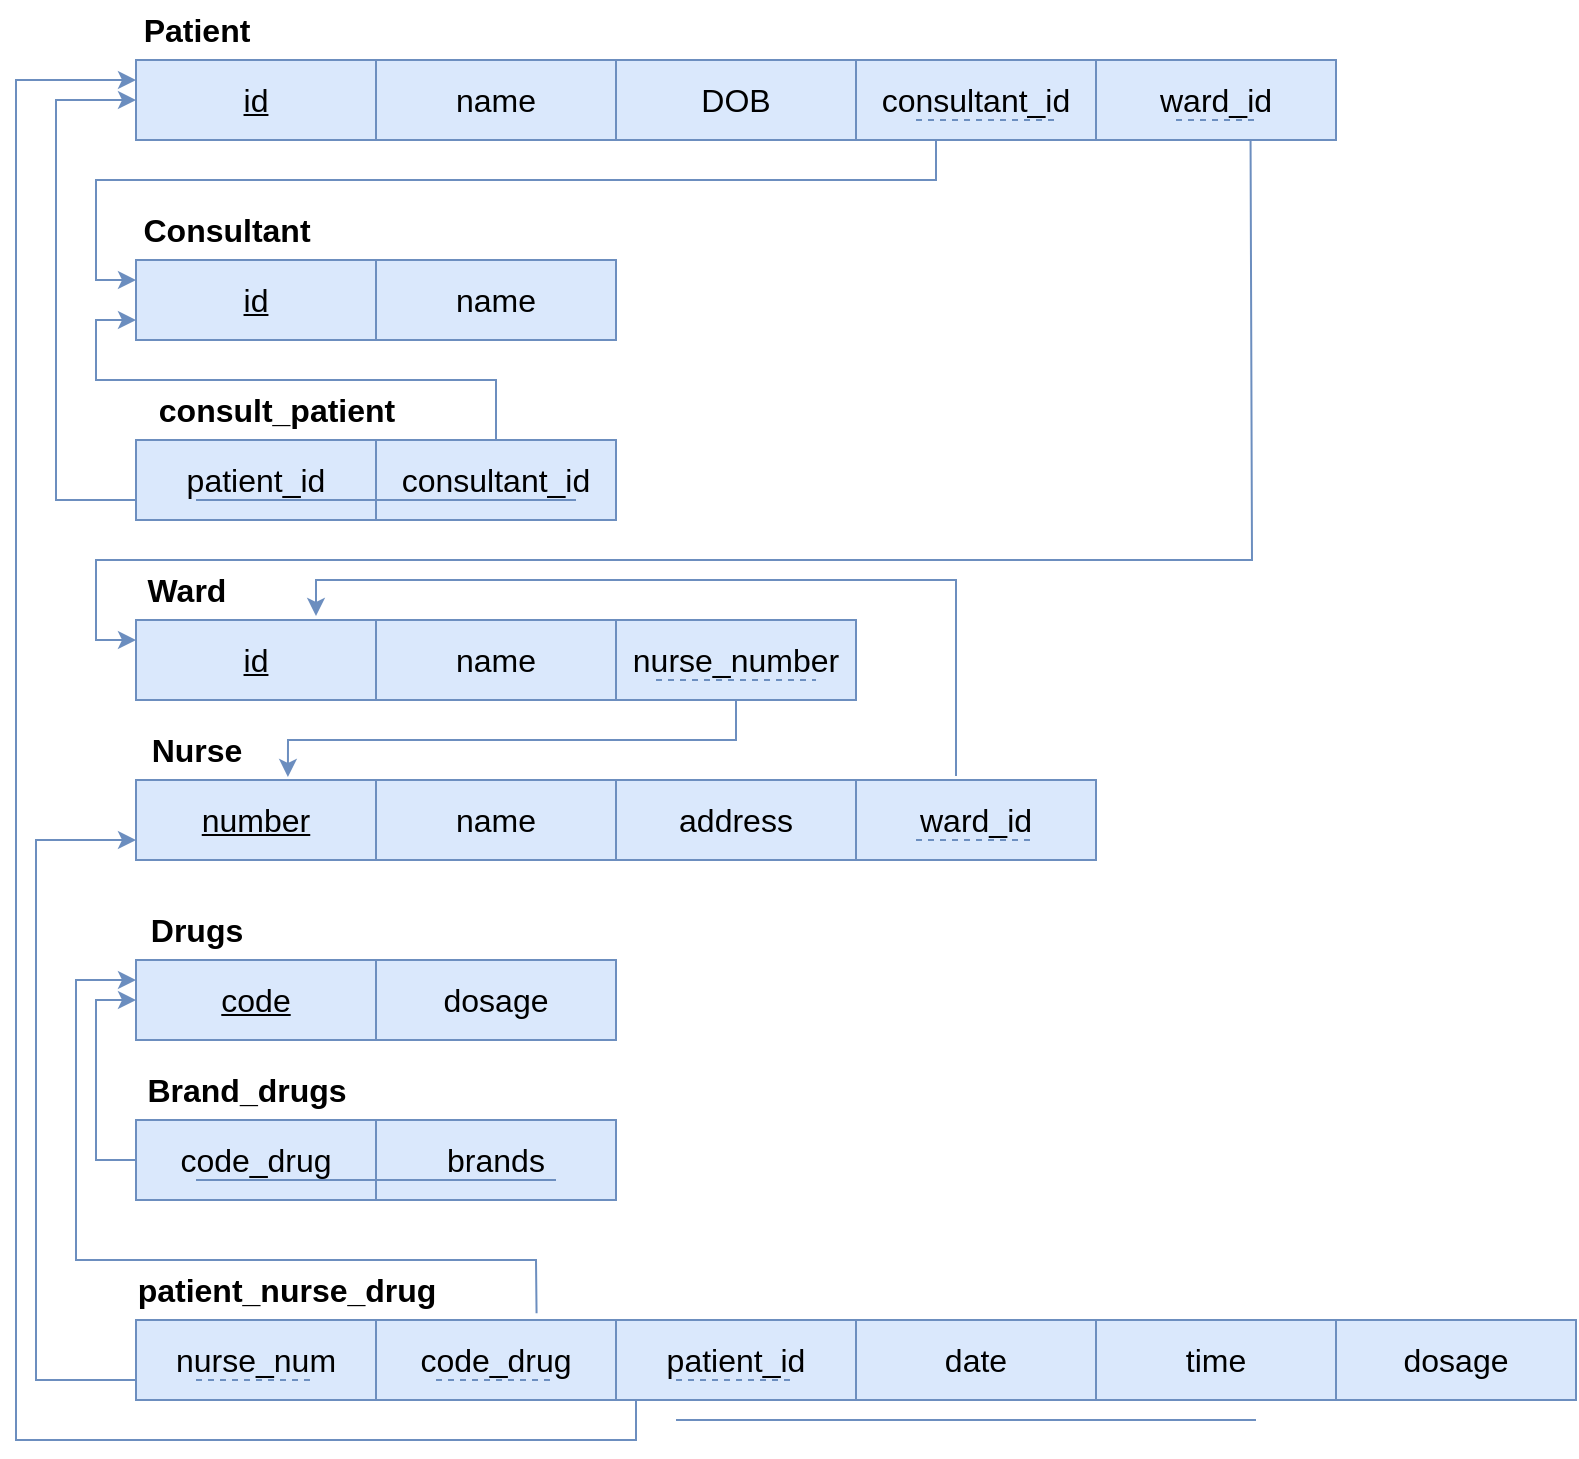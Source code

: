 <mxfile version="21.6.6" type="github">
  <diagram name="Page-1" id="HtAcLtHkczY1ligh3v8u">
    <mxGraphModel dx="792" dy="434" grid="1" gridSize="10" guides="1" tooltips="1" connect="1" arrows="1" fold="1" page="1" pageScale="1" pageWidth="850" pageHeight="1100" math="0" shadow="0">
      <root>
        <mxCell id="0" />
        <mxCell id="1" parent="0" />
        <mxCell id="D4kg9GQ3rnB8IfPSsO16-1" value="&lt;u style=&quot;font-size: 16px;&quot;&gt;id&lt;/u&gt;" style="rounded=0;whiteSpace=wrap;html=1;fillColor=#dae8fc;strokeColor=#6c8ebf;fontSize=16;" parent="1" vertex="1">
          <mxGeometry x="120" y="80" width="120" height="40" as="geometry" />
        </mxCell>
        <mxCell id="D4kg9GQ3rnB8IfPSsO16-2" value="name" style="rounded=0;whiteSpace=wrap;html=1;fillColor=#dae8fc;strokeColor=#6c8ebf;fontSize=16;" parent="1" vertex="1">
          <mxGeometry x="240" y="80" width="120" height="40" as="geometry" />
        </mxCell>
        <mxCell id="D4kg9GQ3rnB8IfPSsO16-3" value="Patient" style="text;html=1;align=center;verticalAlign=middle;resizable=0;points=[];autosize=1;fontSize=16;fontStyle=1" parent="1" vertex="1">
          <mxGeometry x="110" y="50" width="80" height="30" as="geometry" />
        </mxCell>
        <mxCell id="D4kg9GQ3rnB8IfPSsO16-4" value="DOB" style="rounded=0;whiteSpace=wrap;html=1;fillColor=#dae8fc;strokeColor=#6c8ebf;fontSize=16;" parent="1" vertex="1">
          <mxGeometry x="360" y="80" width="120" height="40" as="geometry" />
        </mxCell>
        <mxCell id="D4kg9GQ3rnB8IfPSsO16-5" value="&lt;u style=&quot;font-size: 16px;&quot;&gt;id&lt;/u&gt;" style="rounded=0;whiteSpace=wrap;html=1;fillColor=#dae8fc;strokeColor=#6c8ebf;fontSize=16;" parent="1" vertex="1">
          <mxGeometry x="120" y="180" width="120" height="40" as="geometry" />
        </mxCell>
        <mxCell id="D4kg9GQ3rnB8IfPSsO16-6" value="name" style="rounded=0;whiteSpace=wrap;html=1;fillColor=#dae8fc;strokeColor=#6c8ebf;fontSize=16;" parent="1" vertex="1">
          <mxGeometry x="240" y="180" width="120" height="40" as="geometry" />
        </mxCell>
        <mxCell id="D4kg9GQ3rnB8IfPSsO16-7" value="Consultant" style="text;html=1;align=center;verticalAlign=middle;resizable=0;points=[];autosize=1;fontSize=16;fontStyle=1" parent="1" vertex="1">
          <mxGeometry x="110" y="150" width="110" height="30" as="geometry" />
        </mxCell>
        <mxCell id="D4kg9GQ3rnB8IfPSsO16-9" value="patient_id" style="rounded=0;whiteSpace=wrap;html=1;fillColor=#dae8fc;strokeColor=#6c8ebf;fontSize=16;" parent="1" vertex="1">
          <mxGeometry x="120" y="270" width="120" height="40" as="geometry" />
        </mxCell>
        <mxCell id="D4kg9GQ3rnB8IfPSsO16-10" value="consultant_id" style="rounded=0;whiteSpace=wrap;html=1;fillColor=#dae8fc;strokeColor=#6c8ebf;fontSize=16;" parent="1" vertex="1">
          <mxGeometry x="240" y="270" width="120" height="40" as="geometry" />
        </mxCell>
        <mxCell id="D4kg9GQ3rnB8IfPSsO16-11" value="consult_patient" style="text;html=1;align=center;verticalAlign=middle;resizable=0;points=[];autosize=1;fontSize=16;fontStyle=1" parent="1" vertex="1">
          <mxGeometry x="120" y="240" width="140" height="30" as="geometry" />
        </mxCell>
        <mxCell id="D4kg9GQ3rnB8IfPSsO16-12" value="" style="endArrow=none;html=1;rounded=0;fillColor=#dae8fc;strokeColor=#6c8ebf;fontSize=16;" parent="1" edge="1">
          <mxGeometry width="50" height="50" relative="1" as="geometry">
            <mxPoint x="150" y="300" as="sourcePoint" />
            <mxPoint x="340" y="300" as="targetPoint" />
          </mxGeometry>
        </mxCell>
        <mxCell id="D4kg9GQ3rnB8IfPSsO16-13" value="consultant_id" style="rounded=0;whiteSpace=wrap;html=1;fillColor=#dae8fc;strokeColor=#6c8ebf;fontSize=16;" parent="1" vertex="1">
          <mxGeometry x="480" y="80" width="120" height="40" as="geometry" />
        </mxCell>
        <mxCell id="D4kg9GQ3rnB8IfPSsO16-14" value="" style="endArrow=none;dashed=1;html=1;rounded=0;fillColor=#dae8fc;strokeColor=#6c8ebf;fontSize=16;" parent="1" edge="1">
          <mxGeometry width="50" height="50" relative="1" as="geometry">
            <mxPoint x="510" y="110" as="sourcePoint" />
            <mxPoint x="580" y="110" as="targetPoint" />
          </mxGeometry>
        </mxCell>
        <mxCell id="D4kg9GQ3rnB8IfPSsO16-15" value="" style="endArrow=classic;html=1;rounded=0;fillColor=#dae8fc;strokeColor=#6c8ebf;fontSize=16;entryX=0;entryY=0.25;entryDx=0;entryDy=0;" parent="1" edge="1" target="D4kg9GQ3rnB8IfPSsO16-5">
          <mxGeometry width="50" height="50" relative="1" as="geometry">
            <mxPoint x="520" y="120" as="sourcePoint" />
            <mxPoint x="200" y="180" as="targetPoint" />
            <Array as="points">
              <mxPoint x="520" y="140" />
              <mxPoint x="100" y="140" />
              <mxPoint x="100" y="190" />
            </Array>
          </mxGeometry>
        </mxCell>
        <mxCell id="D4kg9GQ3rnB8IfPSsO16-16" value="" style="endArrow=classic;html=1;rounded=0;exitX=0;exitY=0.75;exitDx=0;exitDy=0;entryX=0;entryY=0.5;entryDx=0;entryDy=0;fillColor=#dae8fc;strokeColor=#6c8ebf;fontSize=16;" parent="1" source="D4kg9GQ3rnB8IfPSsO16-9" target="D4kg9GQ3rnB8IfPSsO16-1" edge="1">
          <mxGeometry width="50" height="50" relative="1" as="geometry">
            <mxPoint x="40" y="290" as="sourcePoint" />
            <mxPoint x="90" y="240" as="targetPoint" />
            <Array as="points">
              <mxPoint x="80" y="300" />
              <mxPoint x="80" y="100" />
            </Array>
          </mxGeometry>
        </mxCell>
        <mxCell id="D4kg9GQ3rnB8IfPSsO16-17" value="" style="endArrow=classic;html=1;rounded=0;fillColor=#dae8fc;strokeColor=#6c8ebf;fontSize=16;exitX=0.5;exitY=0;exitDx=0;exitDy=0;entryX=0;entryY=0.75;entryDx=0;entryDy=0;" parent="1" edge="1" target="D4kg9GQ3rnB8IfPSsO16-5" source="D4kg9GQ3rnB8IfPSsO16-10">
          <mxGeometry width="50" height="50" relative="1" as="geometry">
            <mxPoint x="175" y="240" as="sourcePoint" />
            <mxPoint x="117" y="190" as="targetPoint" />
            <Array as="points">
              <mxPoint x="300" y="240" />
              <mxPoint x="100" y="240" />
              <mxPoint x="100" y="210" />
            </Array>
          </mxGeometry>
        </mxCell>
        <mxCell id="D4kg9GQ3rnB8IfPSsO16-18" value="&lt;u style=&quot;font-size: 16px;&quot;&gt;id&lt;/u&gt;" style="rounded=0;whiteSpace=wrap;html=1;fillColor=#dae8fc;strokeColor=#6c8ebf;fontSize=16;" parent="1" vertex="1">
          <mxGeometry x="120" y="360" width="120" height="40" as="geometry" />
        </mxCell>
        <mxCell id="D4kg9GQ3rnB8IfPSsO16-19" value="Ward" style="text;html=1;align=center;verticalAlign=middle;resizable=0;points=[];autosize=1;fontSize=16;fontStyle=1" parent="1" vertex="1">
          <mxGeometry x="115" y="330" width="60" height="30" as="geometry" />
        </mxCell>
        <mxCell id="D4kg9GQ3rnB8IfPSsO16-20" value="name" style="rounded=0;whiteSpace=wrap;html=1;fillColor=#dae8fc;strokeColor=#6c8ebf;fontSize=16;" parent="1" vertex="1">
          <mxGeometry x="240" y="360" width="120" height="40" as="geometry" />
        </mxCell>
        <mxCell id="D4kg9GQ3rnB8IfPSsO16-22" value="ward_id" style="rounded=0;whiteSpace=wrap;html=1;fillColor=#dae8fc;strokeColor=#6c8ebf;fontSize=16;" parent="1" vertex="1">
          <mxGeometry x="600" y="80" width="120" height="40" as="geometry" />
        </mxCell>
        <mxCell id="D4kg9GQ3rnB8IfPSsO16-23" value="" style="endArrow=none;dashed=1;html=1;rounded=0;fillColor=#dae8fc;strokeColor=#6c8ebf;fontSize=16;" parent="1" edge="1">
          <mxGeometry width="50" height="50" relative="1" as="geometry">
            <mxPoint x="640" y="110" as="sourcePoint" />
            <mxPoint x="680" y="110" as="targetPoint" />
          </mxGeometry>
        </mxCell>
        <mxCell id="D4kg9GQ3rnB8IfPSsO16-24" value="" style="endArrow=classic;html=1;rounded=0;exitX=0.644;exitY=0.994;exitDx=0;exitDy=0;exitPerimeter=0;entryX=0;entryY=0.25;entryDx=0;entryDy=0;fillColor=#dae8fc;strokeColor=#6c8ebf;fontSize=16;" parent="1" source="D4kg9GQ3rnB8IfPSsO16-22" target="D4kg9GQ3rnB8IfPSsO16-18" edge="1">
          <mxGeometry width="50" height="50" relative="1" as="geometry">
            <mxPoint x="570" y="250" as="sourcePoint" />
            <mxPoint x="620" y="200" as="targetPoint" />
            <Array as="points">
              <mxPoint x="678" y="330" />
              <mxPoint x="100" y="330" />
              <mxPoint x="100" y="370" />
            </Array>
          </mxGeometry>
        </mxCell>
        <mxCell id="D4kg9GQ3rnB8IfPSsO16-25" value="&lt;u style=&quot;font-size: 16px;&quot;&gt;number&lt;/u&gt;" style="rounded=0;whiteSpace=wrap;html=1;fillColor=#dae8fc;strokeColor=#6c8ebf;fontSize=16;" parent="1" vertex="1">
          <mxGeometry x="120" y="440" width="120" height="40" as="geometry" />
        </mxCell>
        <mxCell id="D4kg9GQ3rnB8IfPSsO16-27" value="Nurse" style="text;html=1;align=center;verticalAlign=middle;resizable=0;points=[];autosize=1;fontSize=16;fontStyle=1" parent="1" vertex="1">
          <mxGeometry x="115" y="410" width="70" height="30" as="geometry" />
        </mxCell>
        <mxCell id="D4kg9GQ3rnB8IfPSsO16-28" value="name" style="rounded=0;whiteSpace=wrap;html=1;fillColor=#dae8fc;strokeColor=#6c8ebf;fontSize=16;" parent="1" vertex="1">
          <mxGeometry x="240" y="440" width="120" height="40" as="geometry" />
        </mxCell>
        <mxCell id="D4kg9GQ3rnB8IfPSsO16-29" value="address" style="rounded=0;whiteSpace=wrap;html=1;fillColor=#dae8fc;strokeColor=#6c8ebf;fontSize=16;" parent="1" vertex="1">
          <mxGeometry x="360" y="440" width="120" height="40" as="geometry" />
        </mxCell>
        <mxCell id="D4kg9GQ3rnB8IfPSsO16-30" value="ward_id" style="rounded=0;whiteSpace=wrap;html=1;fillColor=#dae8fc;strokeColor=#6c8ebf;fontSize=16;" parent="1" vertex="1">
          <mxGeometry x="480" y="440" width="120" height="40" as="geometry" />
        </mxCell>
        <mxCell id="D4kg9GQ3rnB8IfPSsO16-31" value="nurse_number" style="rounded=0;whiteSpace=wrap;html=1;fillColor=#dae8fc;strokeColor=#6c8ebf;fontSize=16;" parent="1" vertex="1">
          <mxGeometry x="360" y="360" width="120" height="40" as="geometry" />
        </mxCell>
        <mxCell id="D4kg9GQ3rnB8IfPSsO16-32" value="" style="endArrow=none;dashed=1;html=1;rounded=0;fillColor=#dae8fc;strokeColor=#6c8ebf;fontSize=16;" parent="1" edge="1">
          <mxGeometry width="50" height="50" relative="1" as="geometry">
            <mxPoint x="380" y="390" as="sourcePoint" />
            <mxPoint x="460" y="390" as="targetPoint" />
          </mxGeometry>
        </mxCell>
        <mxCell id="D4kg9GQ3rnB8IfPSsO16-33" value="" style="endArrow=classic;html=1;rounded=0;exitX=0.5;exitY=1;exitDx=0;exitDy=0;entryX=0.633;entryY=-0.038;entryDx=0;entryDy=0;entryPerimeter=0;fillColor=#dae8fc;strokeColor=#6c8ebf;fontSize=16;" parent="1" source="D4kg9GQ3rnB8IfPSsO16-31" target="D4kg9GQ3rnB8IfPSsO16-25" edge="1">
          <mxGeometry width="50" height="50" relative="1" as="geometry">
            <mxPoint x="290" y="460" as="sourcePoint" />
            <mxPoint x="340" y="410" as="targetPoint" />
            <Array as="points">
              <mxPoint x="420" y="420" />
              <mxPoint x="196" y="420" />
            </Array>
          </mxGeometry>
        </mxCell>
        <mxCell id="D4kg9GQ3rnB8IfPSsO16-34" value="" style="endArrow=none;dashed=1;html=1;rounded=0;fillColor=#dae8fc;strokeColor=#6c8ebf;fontSize=16;" parent="1" edge="1">
          <mxGeometry width="50" height="50" relative="1" as="geometry">
            <mxPoint x="510" y="470" as="sourcePoint" />
            <mxPoint x="570" y="470" as="targetPoint" />
          </mxGeometry>
        </mxCell>
        <mxCell id="D4kg9GQ3rnB8IfPSsO16-35" value="" style="endArrow=classic;html=1;rounded=0;entryX=0.75;entryY=0;entryDx=0;entryDy=0;fillColor=#dae8fc;strokeColor=#6c8ebf;fontSize=16;" parent="1" edge="1">
          <mxGeometry width="50" height="50" relative="1" as="geometry">
            <mxPoint x="530" y="438" as="sourcePoint" />
            <mxPoint x="210" y="358" as="targetPoint" />
            <Array as="points">
              <mxPoint x="530" y="340" />
              <mxPoint x="210" y="340" />
            </Array>
          </mxGeometry>
        </mxCell>
        <mxCell id="D4kg9GQ3rnB8IfPSsO16-36" value="&lt;u style=&quot;font-size: 16px;&quot;&gt;code&lt;/u&gt;" style="rounded=0;whiteSpace=wrap;html=1;fillColor=#dae8fc;strokeColor=#6c8ebf;fontSize=16;" parent="1" vertex="1">
          <mxGeometry x="120" y="530" width="120" height="40" as="geometry" />
        </mxCell>
        <mxCell id="D4kg9GQ3rnB8IfPSsO16-37" value="Drugs" style="text;html=1;align=center;verticalAlign=middle;resizable=0;points=[];autosize=1;fontSize=16;fontStyle=1" parent="1" vertex="1">
          <mxGeometry x="115" y="500" width="70" height="30" as="geometry" />
        </mxCell>
        <mxCell id="D4kg9GQ3rnB8IfPSsO16-38" value="dosage" style="rounded=0;whiteSpace=wrap;html=1;fillColor=#dae8fc;strokeColor=#6c8ebf;fontSize=16;" parent="1" vertex="1">
          <mxGeometry x="240" y="530" width="120" height="40" as="geometry" />
        </mxCell>
        <mxCell id="D4kg9GQ3rnB8IfPSsO16-41" value="" style="endArrow=none;dashed=1;html=1;rounded=0;fillColor=#dae8fc;strokeColor=#6c8ebf;fontSize=16;" parent="1" edge="1">
          <mxGeometry width="50" height="50" relative="1" as="geometry">
            <mxPoint x="380" y="480" as="sourcePoint" />
            <mxPoint x="460" y="480" as="targetPoint" />
          </mxGeometry>
        </mxCell>
        <mxCell id="D4kg9GQ3rnB8IfPSsO16-44" value="code_drug" style="rounded=0;whiteSpace=wrap;html=1;fillColor=#dae8fc;strokeColor=#6c8ebf;fontSize=16;" parent="1" vertex="1">
          <mxGeometry x="120" y="610" width="120" height="40" as="geometry" />
        </mxCell>
        <mxCell id="D4kg9GQ3rnB8IfPSsO16-45" value="brands" style="rounded=0;whiteSpace=wrap;html=1;fillColor=#dae8fc;strokeColor=#6c8ebf;fontSize=16;" parent="1" vertex="1">
          <mxGeometry x="240" y="610" width="120" height="40" as="geometry" />
        </mxCell>
        <mxCell id="D4kg9GQ3rnB8IfPSsO16-47" value="Brand_drugs" style="text;html=1;align=center;verticalAlign=middle;resizable=0;points=[];autosize=1;fontSize=16;fontStyle=1" parent="1" vertex="1">
          <mxGeometry x="115" y="580" width="120" height="30" as="geometry" />
        </mxCell>
        <mxCell id="D4kg9GQ3rnB8IfPSsO16-48" value="" style="endArrow=classic;html=1;rounded=0;exitX=0;exitY=0.5;exitDx=0;exitDy=0;entryX=0;entryY=0.5;entryDx=0;entryDy=0;fillColor=#dae8fc;strokeColor=#6c8ebf;fontSize=16;" parent="1" source="D4kg9GQ3rnB8IfPSsO16-44" target="D4kg9GQ3rnB8IfPSsO16-36" edge="1">
          <mxGeometry width="50" height="50" relative="1" as="geometry">
            <mxPoint x="50" y="630" as="sourcePoint" />
            <mxPoint x="100" y="580" as="targetPoint" />
            <Array as="points">
              <mxPoint x="100" y="630" />
              <mxPoint x="100" y="550" />
            </Array>
          </mxGeometry>
        </mxCell>
        <mxCell id="D4kg9GQ3rnB8IfPSsO16-49" value="" style="endArrow=none;html=1;rounded=0;fillColor=#dae8fc;strokeColor=#6c8ebf;fontSize=16;" parent="1" edge="1">
          <mxGeometry width="50" height="50" relative="1" as="geometry">
            <mxPoint x="150" y="640" as="sourcePoint" />
            <mxPoint x="330" y="640" as="targetPoint" />
          </mxGeometry>
        </mxCell>
        <mxCell id="D4kg9GQ3rnB8IfPSsO16-50" value="nurse_num" style="rounded=0;whiteSpace=wrap;html=1;fillColor=#dae8fc;strokeColor=#6c8ebf;fontSize=16;" parent="1" vertex="1">
          <mxGeometry x="120" y="710" width="120" height="40" as="geometry" />
        </mxCell>
        <mxCell id="D4kg9GQ3rnB8IfPSsO16-51" value="patient_nurse_drug" style="text;html=1;align=center;verticalAlign=middle;resizable=0;points=[];autosize=1;fontSize=16;fontStyle=1" parent="1" vertex="1">
          <mxGeometry x="110" y="680" width="170" height="30" as="geometry" />
        </mxCell>
        <mxCell id="D4kg9GQ3rnB8IfPSsO16-52" value="code_drug" style="rounded=0;whiteSpace=wrap;html=1;fillColor=#dae8fc;strokeColor=#6c8ebf;fontSize=16;" parent="1" vertex="1">
          <mxGeometry x="240" y="710" width="120" height="40" as="geometry" />
        </mxCell>
        <mxCell id="D4kg9GQ3rnB8IfPSsO16-53" value="patient_id" style="rounded=0;whiteSpace=wrap;html=1;fillColor=#dae8fc;strokeColor=#6c8ebf;fontSize=16;" parent="1" vertex="1">
          <mxGeometry x="360" y="710" width="120" height="40" as="geometry" />
        </mxCell>
        <mxCell id="D4kg9GQ3rnB8IfPSsO16-54" value="date" style="rounded=0;whiteSpace=wrap;html=1;fillColor=#dae8fc;strokeColor=#6c8ebf;fontSize=16;" parent="1" vertex="1">
          <mxGeometry x="480" y="710" width="120" height="40" as="geometry" />
        </mxCell>
        <mxCell id="D4kg9GQ3rnB8IfPSsO16-55" value="time" style="rounded=0;whiteSpace=wrap;html=1;fillColor=#dae8fc;strokeColor=#6c8ebf;fontSize=16;" parent="1" vertex="1">
          <mxGeometry x="600" y="710" width="120" height="40" as="geometry" />
        </mxCell>
        <mxCell id="D4kg9GQ3rnB8IfPSsO16-56" value="dosage" style="rounded=0;whiteSpace=wrap;html=1;fillColor=#dae8fc;strokeColor=#6c8ebf;fontSize=16;" parent="1" vertex="1">
          <mxGeometry x="720" y="710" width="120" height="40" as="geometry" />
        </mxCell>
        <mxCell id="D4kg9GQ3rnB8IfPSsO16-58" value="" style="endArrow=none;html=1;rounded=0;fillColor=#dae8fc;strokeColor=#6c8ebf;fontSize=16;" parent="1" edge="1">
          <mxGeometry width="50" height="50" relative="1" as="geometry">
            <mxPoint x="390" y="760" as="sourcePoint" />
            <mxPoint x="680" y="760" as="targetPoint" />
          </mxGeometry>
        </mxCell>
        <mxCell id="D4kg9GQ3rnB8IfPSsO16-59" value="" style="endArrow=none;dashed=1;html=1;rounded=0;fillColor=#dae8fc;strokeColor=#6c8ebf;fontSize=16;" parent="1" edge="1">
          <mxGeometry width="50" height="50" relative="1" as="geometry">
            <mxPoint x="150" y="740" as="sourcePoint" />
            <mxPoint x="210" y="740" as="targetPoint" />
          </mxGeometry>
        </mxCell>
        <mxCell id="D4kg9GQ3rnB8IfPSsO16-60" value="" style="endArrow=none;dashed=1;html=1;rounded=0;fillColor=#dae8fc;strokeColor=#6c8ebf;fontSize=16;" parent="1" edge="1">
          <mxGeometry width="50" height="50" relative="1" as="geometry">
            <mxPoint x="270" y="740" as="sourcePoint" />
            <mxPoint x="330" y="740" as="targetPoint" />
          </mxGeometry>
        </mxCell>
        <mxCell id="D4kg9GQ3rnB8IfPSsO16-61" value="" style="endArrow=none;dashed=1;html=1;rounded=0;fillColor=#dae8fc;strokeColor=#6c8ebf;fontSize=16;" parent="1" edge="1">
          <mxGeometry width="50" height="50" relative="1" as="geometry">
            <mxPoint x="390" y="740" as="sourcePoint" />
            <mxPoint x="450" y="740" as="targetPoint" />
          </mxGeometry>
        </mxCell>
        <mxCell id="D4kg9GQ3rnB8IfPSsO16-62" value="" style="endArrow=classic;html=1;rounded=0;entryX=0;entryY=0.75;entryDx=0;entryDy=0;fillColor=#dae8fc;strokeColor=#6c8ebf;fontSize=16;exitX=0;exitY=0.75;exitDx=0;exitDy=0;" parent="1" target="D4kg9GQ3rnB8IfPSsO16-25" edge="1" source="D4kg9GQ3rnB8IfPSsO16-50">
          <mxGeometry width="50" height="50" relative="1" as="geometry">
            <mxPoint x="120" y="710" as="sourcePoint" />
            <mxPoint x="170" y="660" as="targetPoint" />
            <Array as="points">
              <mxPoint x="70" y="740" />
              <mxPoint x="70" y="470" />
            </Array>
          </mxGeometry>
        </mxCell>
        <mxCell id="D4kg9GQ3rnB8IfPSsO16-63" value="" style="endArrow=classic;html=1;rounded=0;entryX=0;entryY=0.25;entryDx=0;entryDy=0;fillColor=#dae8fc;strokeColor=#6c8ebf;fontSize=16;exitX=0.669;exitY=-0.083;exitDx=0;exitDy=0;exitPerimeter=0;" parent="1" target="D4kg9GQ3rnB8IfPSsO16-36" edge="1" source="D4kg9GQ3rnB8IfPSsO16-52">
          <mxGeometry width="50" height="50" relative="1" as="geometry">
            <mxPoint x="320" y="690" as="sourcePoint" />
            <mxPoint x="370" y="640" as="targetPoint" />
            <Array as="points">
              <mxPoint x="320" y="680" />
              <mxPoint x="90" y="680" />
              <mxPoint x="90" y="540" />
            </Array>
          </mxGeometry>
        </mxCell>
        <mxCell id="D4kg9GQ3rnB8IfPSsO16-64" value="" style="endArrow=classic;html=1;rounded=0;entryX=0;entryY=0.25;entryDx=0;entryDy=0;fillColor=#dae8fc;strokeColor=#6c8ebf;fontSize=16;" parent="1" target="D4kg9GQ3rnB8IfPSsO16-1" edge="1">
          <mxGeometry width="50" height="50" relative="1" as="geometry">
            <mxPoint x="370" y="750" as="sourcePoint" />
            <mxPoint x="420" y="680" as="targetPoint" />
            <Array as="points">
              <mxPoint x="370" y="770" />
              <mxPoint x="60" y="770" />
              <mxPoint x="60" y="90" />
            </Array>
          </mxGeometry>
        </mxCell>
      </root>
    </mxGraphModel>
  </diagram>
</mxfile>
